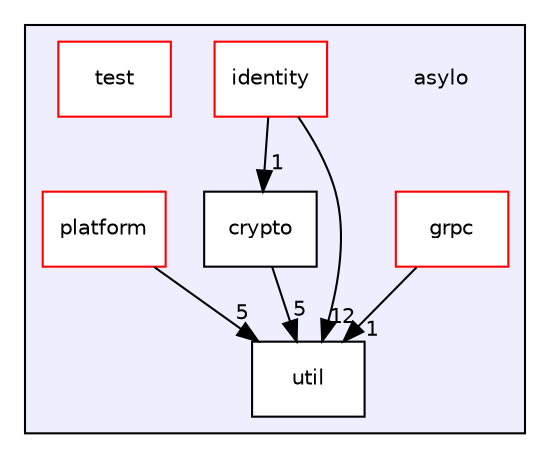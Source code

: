 digraph "asylo" {
  compound=true
  node [ fontsize="10", fontname="Helvetica"];
  edge [ labelfontsize="10", labelfontname="Helvetica"];
  subgraph clusterdir_edc23f2ec6b899c33daf3900f962a909 {
    graph [ bgcolor="#eeeeff", pencolor="black", label="" URL="dir_edc23f2ec6b899c33daf3900f962a909.html"];
    dir_edc23f2ec6b899c33daf3900f962a909 [shape=plaintext label="asylo"];
    dir_5a9410e7c3a4f9e5eab607dd670acca5 [shape=box label="crypto" color="black" fillcolor="white" style="filled" URL="dir_5a9410e7c3a4f9e5eab607dd670acca5.html"];
    dir_b112826791527b379c675cf44df6a58b [shape=box label="grpc" color="red" fillcolor="white" style="filled" URL="dir_b112826791527b379c675cf44df6a58b.html"];
    dir_e1c0d852c20f7060122f8152bba123e1 [shape=box label="identity" color="red" fillcolor="white" style="filled" URL="dir_e1c0d852c20f7060122f8152bba123e1.html"];
    dir_01d4202cd1cdb36b79d5288c42fc7d28 [shape=box label="platform" color="red" fillcolor="white" style="filled" URL="dir_01d4202cd1cdb36b79d5288c42fc7d28.html"];
    dir_cba53b59adeb8e1c74d5d18a497bd08e [shape=box label="test" color="red" fillcolor="white" style="filled" URL="dir_cba53b59adeb8e1c74d5d18a497bd08e.html"];
    dir_d76c6b9049ac6f6d284ddd4be15e6dfa [shape=box label="util" color="black" fillcolor="white" style="filled" URL="dir_d76c6b9049ac6f6d284ddd4be15e6dfa.html"];
  }
  dir_b112826791527b379c675cf44df6a58b->dir_d76c6b9049ac6f6d284ddd4be15e6dfa [headlabel="1", labeldistance=1.5 headhref="dir_000002_000011.html"];
  dir_01d4202cd1cdb36b79d5288c42fc7d28->dir_d76c6b9049ac6f6d284ddd4be15e6dfa [headlabel="5", labeldistance=1.5 headhref="dir_000007_000011.html"];
  dir_e1c0d852c20f7060122f8152bba123e1->dir_d76c6b9049ac6f6d284ddd4be15e6dfa [headlabel="12", labeldistance=1.5 headhref="dir_000004_000011.html"];
  dir_e1c0d852c20f7060122f8152bba123e1->dir_5a9410e7c3a4f9e5eab607dd670acca5 [headlabel="1", labeldistance=1.5 headhref="dir_000004_000001.html"];
  dir_5a9410e7c3a4f9e5eab607dd670acca5->dir_d76c6b9049ac6f6d284ddd4be15e6dfa [headlabel="5", labeldistance=1.5 headhref="dir_000001_000011.html"];
}
